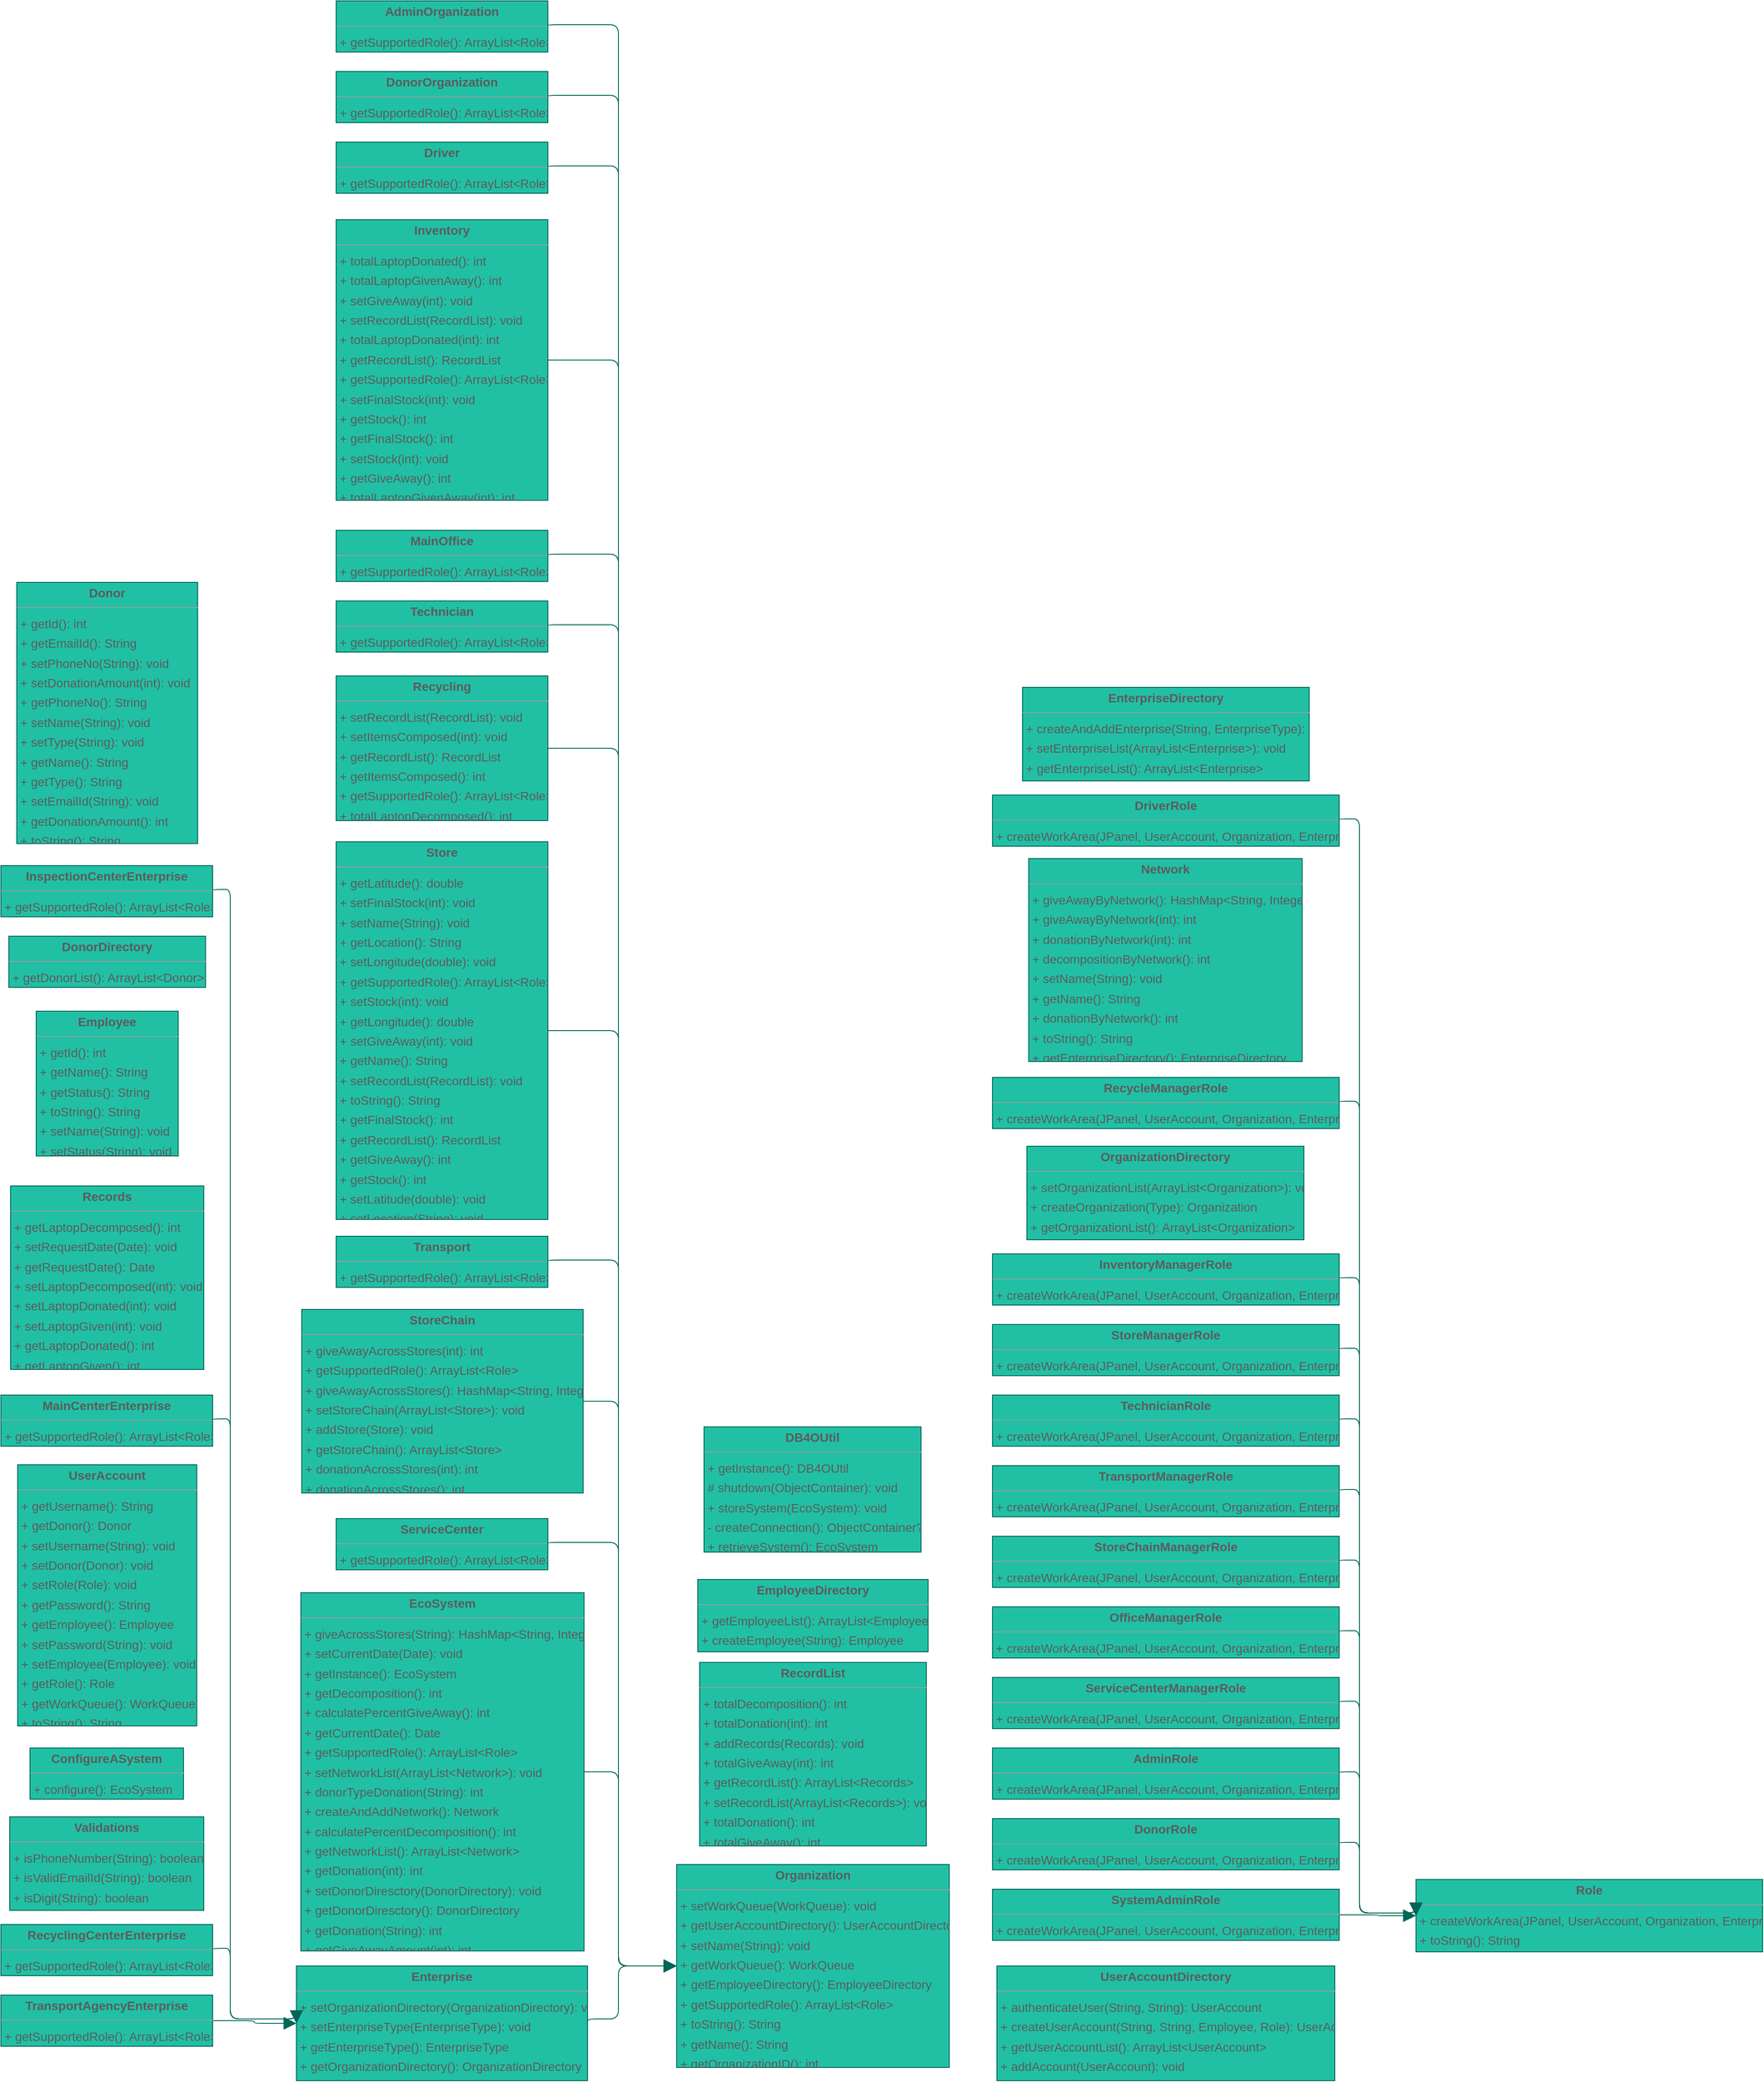 <mxfile version="20.6.2" type="device"><diagram id="smynOIGpvHu-w-CdllI0" name="Page-1"><mxGraphModel dx="2880" dy="1754" grid="1" gridSize="10" guides="1" tooltips="1" connect="1" arrows="1" fold="1" page="0" pageScale="1" pageWidth="850" pageHeight="1100" math="0" shadow="0"><root><mxCell id="0"/><mxCell id="1" parent="0"/><mxCell id="node12" value="&lt;p style=&quot;margin:0px;margin-top:4px;text-align:center;&quot;&gt;&lt;b&gt;AdminOrganization&lt;/b&gt;&lt;/p&gt;&lt;hr size=&quot;1&quot;/&gt;&lt;p style=&quot;margin:0 0 0 4px;line-height:1.6;&quot;&gt;+ getSupportedRole(): ArrayList&amp;lt;Role&amp;gt;&lt;/p&gt;" style="verticalAlign=top;align=left;overflow=fill;fontSize=14;fontFamily=Helvetica;html=1;rounded=0;shadow=0;comic=0;labelBackgroundColor=none;strokeWidth=1;strokeColor=#006658;fillColor=#21C0A5;fontColor=#5C5C5C;" parent="1" vertex="1"><mxGeometry x="265" y="-15" width="240" height="58" as="geometry"/></mxCell><mxCell id="node38" value="&lt;p style=&quot;margin:0px;margin-top:4px;text-align:center;&quot;&gt;&lt;b&gt;AdminRole&lt;/b&gt;&lt;/p&gt;&lt;hr size=&quot;1&quot;/&gt;&lt;p style=&quot;margin:0 0 0 4px;line-height:1.6;&quot;&gt;+ createWorkArea(JPanel, UserAccount, Organization, Enterprise, EcoSystem, Network): JPanel&lt;/p&gt;" style="verticalAlign=top;align=left;overflow=fill;fontSize=14;fontFamily=Helvetica;html=1;rounded=0;shadow=0;comic=0;labelBackgroundColor=none;strokeWidth=1;strokeColor=#006658;fillColor=#21C0A5;fontColor=#5C5C5C;" parent="1" vertex="1"><mxGeometry x="1009" y="1965" width="393" height="58" as="geometry"/></mxCell><mxCell id="node43" value="&lt;p style=&quot;margin:0px;margin-top:4px;text-align:center;&quot;&gt;&lt;b&gt;ConfigureASystem&lt;/b&gt;&lt;/p&gt;&lt;hr size=&quot;1&quot;/&gt;&lt;p style=&quot;margin:0 0 0 4px;line-height:1.6;&quot;&gt;+ configure(): EcoSystem&lt;/p&gt;" style="verticalAlign=top;align=left;overflow=fill;fontSize=14;fontFamily=Helvetica;html=1;rounded=0;shadow=0;comic=0;labelBackgroundColor=none;strokeWidth=1;strokeColor=#006658;fillColor=#21C0A5;fontColor=#5C5C5C;" parent="1" vertex="1"><mxGeometry x="-82" y="1965" width="174" height="58" as="geometry"/></mxCell><mxCell id="node0" value="&lt;p style=&quot;margin:0px;margin-top:4px;text-align:center;&quot;&gt;&lt;b&gt;DB4OUtil&lt;/b&gt;&lt;/p&gt;&lt;hr size=&quot;1&quot;/&gt;&lt;p style=&quot;margin:0 0 0 4px;line-height:1.6;&quot;&gt;+ getInstance(): DB4OUtil&lt;br/&gt;# shutdown(ObjectContainer): void&lt;br/&gt;+ storeSystem(EcoSystem): void&lt;br/&gt;- createConnection(): ObjectContainer?&lt;br/&gt;+ retrieveSystem(): EcoSystem&lt;/p&gt;" style="verticalAlign=top;align=left;overflow=fill;fontSize=14;fontFamily=Helvetica;html=1;rounded=0;shadow=0;comic=0;labelBackgroundColor=none;strokeWidth=1;strokeColor=#006658;fillColor=#21C0A5;fontColor=#5C5C5C;" parent="1" vertex="1"><mxGeometry x="682" y="1601" width="246" height="142" as="geometry"/></mxCell><mxCell id="node1" value="&lt;p style=&quot;margin:0px;margin-top:4px;text-align:center;&quot;&gt;&lt;b&gt;Donor&lt;/b&gt;&lt;/p&gt;&lt;hr size=&quot;1&quot;/&gt;&lt;p style=&quot;margin:0 0 0 4px;line-height:1.6;&quot;&gt;+ getId(): int&lt;br/&gt;+ getEmailId(): String&lt;br/&gt;+ setPhoneNo(String): void&lt;br/&gt;+ setDonationAmount(int): void&lt;br/&gt;+ getPhoneNo(): String&lt;br/&gt;+ setName(String): void&lt;br/&gt;+ setType(String): void&lt;br/&gt;+ getName(): String&lt;br/&gt;+ getType(): String&lt;br/&gt;+ setEmailId(String): void&lt;br/&gt;+ getDonationAmount(): int&lt;br/&gt;+ toString(): String&lt;/p&gt;" style="verticalAlign=top;align=left;overflow=fill;fontSize=14;fontFamily=Helvetica;html=1;rounded=0;shadow=0;comic=0;labelBackgroundColor=none;strokeWidth=1;strokeColor=#006658;fillColor=#21C0A5;fontColor=#5C5C5C;" parent="1" vertex="1"><mxGeometry x="-97" y="644" width="205" height="296" as="geometry"/></mxCell><mxCell id="node2" value="&lt;p style=&quot;margin:0px;margin-top:4px;text-align:center;&quot;&gt;&lt;b&gt;DonorDirectory&lt;/b&gt;&lt;/p&gt;&lt;hr size=&quot;1&quot;/&gt;&lt;p style=&quot;margin:0 0 0 4px;line-height:1.6;&quot;&gt;+ getDonorList(): ArrayList&amp;lt;Donor&amp;gt;&lt;/p&gt;" style="verticalAlign=top;align=left;overflow=fill;fontSize=14;fontFamily=Helvetica;html=1;rounded=0;shadow=0;comic=0;labelBackgroundColor=none;strokeWidth=1;strokeColor=#006658;fillColor=#21C0A5;fontColor=#5C5C5C;" parent="1" vertex="1"><mxGeometry x="-106" y="1045" width="223" height="58" as="geometry"/></mxCell><mxCell id="node13" value="&lt;p style=&quot;margin:0px;margin-top:4px;text-align:center;&quot;&gt;&lt;b&gt;DonorOrganization&lt;/b&gt;&lt;/p&gt;&lt;hr size=&quot;1&quot;/&gt;&lt;p style=&quot;margin:0 0 0 4px;line-height:1.6;&quot;&gt;+ getSupportedRole(): ArrayList&amp;lt;Role&amp;gt;&lt;/p&gt;" style="verticalAlign=top;align=left;overflow=fill;fontSize=14;fontFamily=Helvetica;html=1;rounded=0;shadow=0;comic=0;labelBackgroundColor=none;strokeWidth=1;strokeColor=#006658;fillColor=#21C0A5;fontColor=#5C5C5C;" parent="1" vertex="1"><mxGeometry x="265" y="65" width="240" height="58" as="geometry"/></mxCell><mxCell id="node39" value="&lt;p style=&quot;margin:0px;margin-top:4px;text-align:center;&quot;&gt;&lt;b&gt;DonorRole&lt;/b&gt;&lt;/p&gt;&lt;hr size=&quot;1&quot;/&gt;&lt;p style=&quot;margin:0 0 0 4px;line-height:1.6;&quot;&gt;+ createWorkArea(JPanel, UserAccount, Organization, Enterprise, EcoSystem, Network): JPanel&lt;/p&gt;" style="verticalAlign=top;align=left;overflow=fill;fontSize=14;fontFamily=Helvetica;html=1;rounded=0;shadow=0;comic=0;labelBackgroundColor=none;strokeWidth=1;strokeColor=#006658;fillColor=#21C0A5;fontColor=#5C5C5C;" parent="1" vertex="1"><mxGeometry x="1009" y="2045" width="393" height="58" as="geometry"/></mxCell><mxCell id="node14" value="&lt;p style=&quot;margin:0px;margin-top:4px;text-align:center;&quot;&gt;&lt;b&gt;Driver&lt;/b&gt;&lt;/p&gt;&lt;hr size=&quot;1&quot;/&gt;&lt;p style=&quot;margin:0 0 0 4px;line-height:1.6;&quot;&gt;+ getSupportedRole(): ArrayList&amp;lt;Role&amp;gt;&lt;/p&gt;" style="verticalAlign=top;align=left;overflow=fill;fontSize=14;fontFamily=Helvetica;html=1;rounded=0;shadow=0;comic=0;labelBackgroundColor=none;strokeWidth=1;strokeColor=#006658;fillColor=#21C0A5;fontColor=#5C5C5C;" parent="1" vertex="1"><mxGeometry x="265" y="145" width="240" height="58" as="geometry"/></mxCell><mxCell id="node28" value="&lt;p style=&quot;margin:0px;margin-top:4px;text-align:center;&quot;&gt;&lt;b&gt;DriverRole&lt;/b&gt;&lt;/p&gt;&lt;hr size=&quot;1&quot;/&gt;&lt;p style=&quot;margin:0 0 0 4px;line-height:1.6;&quot;&gt;+ createWorkArea(JPanel, UserAccount, Organization, Enterprise, EcoSystem, Network): JPanel&lt;/p&gt;" style="verticalAlign=top;align=left;overflow=fill;fontSize=14;fontFamily=Helvetica;html=1;rounded=0;shadow=0;comic=0;labelBackgroundColor=none;strokeWidth=1;strokeColor=#006658;fillColor=#21C0A5;fontColor=#5C5C5C;" parent="1" vertex="1"><mxGeometry x="1009" y="885" width="393" height="58" as="geometry"/></mxCell><mxCell id="node42" value="&lt;p style=&quot;margin:0px;margin-top:4px;text-align:center;&quot;&gt;&lt;b&gt;EcoSystem&lt;/b&gt;&lt;/p&gt;&lt;hr size=&quot;1&quot;/&gt;&lt;p style=&quot;margin:0 0 0 4px;line-height:1.6;&quot;&gt;+ giveAcrossStores(String): HashMap&amp;lt;String, Integer&amp;gt;&lt;br/&gt;+ setCurrentDate(Date): void&lt;br/&gt;+ getInstance(): EcoSystem&lt;br/&gt;+ getDecomposition(): int&lt;br/&gt;+ calculatePercentGiveAway(): int&lt;br/&gt;+ getCurrentDate(): Date&lt;br/&gt;+ getSupportedRole(): ArrayList&amp;lt;Role&amp;gt;&lt;br/&gt;+ setNetworkList(ArrayList&amp;lt;Network&amp;gt;): void&lt;br/&gt;+ donorTypeDonation(String): int&lt;br/&gt;+ createAndAddNetwork(): Network&lt;br/&gt;+ calculatePercentDecomposition(): int&lt;br/&gt;+ getNetworkList(): ArrayList&amp;lt;Network&amp;gt;&lt;br/&gt;+ getDonation(int): int&lt;br/&gt;+ setDonorDiresctory(DonorDirectory): void&lt;br/&gt;+ getDonorDiresctory(): DonorDirectory&lt;br/&gt;+ getDonation(String): int&lt;br/&gt;+ getGiveAwayAmount(int): int&lt;/p&gt;" style="verticalAlign=top;align=left;overflow=fill;fontSize=14;fontFamily=Helvetica;html=1;rounded=0;shadow=0;comic=0;labelBackgroundColor=none;strokeWidth=1;strokeColor=#006658;fillColor=#21C0A5;fontColor=#5C5C5C;" parent="1" vertex="1"><mxGeometry x="225" y="1789" width="321" height="406" as="geometry"/></mxCell><mxCell id="node3" value="&lt;p style=&quot;margin:0px;margin-top:4px;text-align:center;&quot;&gt;&lt;b&gt;Employee&lt;/b&gt;&lt;/p&gt;&lt;hr size=&quot;1&quot;/&gt;&lt;p style=&quot;margin:0 0 0 4px;line-height:1.6;&quot;&gt;+ getId(): int&lt;br/&gt;+ getName(): String&lt;br/&gt;+ getStatus(): String&lt;br/&gt;+ toString(): String&lt;br/&gt;+ setName(String): void&lt;br/&gt;+ setStatus(String): void&lt;/p&gt;" style="verticalAlign=top;align=left;overflow=fill;fontSize=14;fontFamily=Helvetica;html=1;rounded=0;shadow=0;comic=0;labelBackgroundColor=none;strokeWidth=1;strokeColor=#006658;fillColor=#21C0A5;fontColor=#5C5C5C;" parent="1" vertex="1"><mxGeometry x="-75" y="1130" width="161" height="164" as="geometry"/></mxCell><mxCell id="node4" value="&lt;p style=&quot;margin:0px;margin-top:4px;text-align:center;&quot;&gt;&lt;b&gt;EmployeeDirectory&lt;/b&gt;&lt;/p&gt;&lt;hr size=&quot;1&quot;/&gt;&lt;p style=&quot;margin:0 0 0 4px;line-height:1.6;&quot;&gt;+ getEmployeeList(): ArrayList&amp;lt;Employee&amp;gt;&lt;br/&gt;+ createEmployee(String): Employee&lt;/p&gt;" style="verticalAlign=top;align=left;overflow=fill;fontSize=14;fontFamily=Helvetica;html=1;rounded=0;shadow=0;comic=0;labelBackgroundColor=none;strokeWidth=1;strokeColor=#006658;fillColor=#21C0A5;fontColor=#5C5C5C;" parent="1" vertex="1"><mxGeometry x="675" y="1774" width="261" height="82" as="geometry"/></mxCell><mxCell id="node5" value="&lt;p style=&quot;margin:0px;margin-top:4px;text-align:center;&quot;&gt;&lt;b&gt;Enterprise&lt;/b&gt;&lt;/p&gt;&lt;hr size=&quot;1&quot;/&gt;&lt;p style=&quot;margin:0 0 0 4px;line-height:1.6;&quot;&gt;+ setOrganizationDirectory(OrganizationDirectory): void&lt;br/&gt;+ setEnterpriseType(EnterpriseType): void&lt;br/&gt;+ getEnterpriseType(): EnterpriseType&lt;br/&gt;+ getOrganizationDirectory(): OrganizationDirectory&lt;/p&gt;" style="verticalAlign=top;align=left;overflow=fill;fontSize=14;fontFamily=Helvetica;html=1;rounded=0;shadow=0;comic=0;labelBackgroundColor=none;strokeWidth=1;strokeColor=#006658;fillColor=#21C0A5;fontColor=#5C5C5C;" parent="1" vertex="1"><mxGeometry x="220" y="2212" width="330" height="130" as="geometry"/></mxCell><mxCell id="node6" value="&lt;p style=&quot;margin:0px;margin-top:4px;text-align:center;&quot;&gt;&lt;b&gt;EnterpriseDirectory&lt;/b&gt;&lt;/p&gt;&lt;hr size=&quot;1&quot;/&gt;&lt;p style=&quot;margin:0 0 0 4px;line-height:1.6;&quot;&gt;+ createAndAddEnterprise(String, EnterpriseType): void&lt;br/&gt;+ setEnterpriseList(ArrayList&amp;lt;Enterprise&amp;gt;): void&lt;br/&gt;+ getEnterpriseList(): ArrayList&amp;lt;Enterprise&amp;gt;&lt;/p&gt;" style="verticalAlign=top;align=left;overflow=fill;fontSize=14;fontFamily=Helvetica;html=1;rounded=0;shadow=0;comic=0;labelBackgroundColor=none;strokeWidth=1;strokeColor=#006658;fillColor=#21C0A5;fontColor=#5C5C5C;" parent="1" vertex="1"><mxGeometry x="1043" y="763" width="325" height="106" as="geometry"/></mxCell><mxCell id="node7" value="&lt;p style=&quot;margin:0px;margin-top:4px;text-align:center;&quot;&gt;&lt;b&gt;InspectionCenterEnterprise&lt;/b&gt;&lt;/p&gt;&lt;hr size=&quot;1&quot;/&gt;&lt;p style=&quot;margin:0 0 0 4px;line-height:1.6;&quot;&gt;+ getSupportedRole(): ArrayList&amp;lt;Role&amp;gt;&lt;/p&gt;" style="verticalAlign=top;align=left;overflow=fill;fontSize=14;fontFamily=Helvetica;html=1;rounded=0;shadow=0;comic=0;labelBackgroundColor=none;strokeWidth=1;strokeColor=#006658;fillColor=#21C0A5;fontColor=#5C5C5C;" parent="1" vertex="1"><mxGeometry x="-115" y="965" width="240" height="58" as="geometry"/></mxCell><mxCell id="node15" value="&lt;p style=&quot;margin:0px;margin-top:4px;text-align:center;&quot;&gt;&lt;b&gt;Inventory&lt;/b&gt;&lt;/p&gt;&lt;hr size=&quot;1&quot;/&gt;&lt;p style=&quot;margin:0 0 0 4px;line-height:1.6;&quot;&gt;+ totalLaptopDonated(): int&lt;br/&gt;+ totalLaptopGivenAway(): int&lt;br/&gt;+ setGiveAway(int): void&lt;br/&gt;+ setRecordList(RecordList): void&lt;br/&gt;+ totalLaptopDonated(int): int&lt;br/&gt;+ getRecordList(): RecordList&lt;br/&gt;+ getSupportedRole(): ArrayList&amp;lt;Role&amp;gt;&lt;br/&gt;+ setFinalStock(int): void&lt;br/&gt;+ getStock(): int&lt;br/&gt;+ getFinalStock(): int&lt;br/&gt;+ setStock(int): void&lt;br/&gt;+ getGiveAway(): int&lt;br/&gt;+ totalLaptopGivenAway(int): int&lt;/p&gt;" style="verticalAlign=top;align=left;overflow=fill;fontSize=14;fontFamily=Helvetica;html=1;rounded=0;shadow=0;comic=0;labelBackgroundColor=none;strokeWidth=1;strokeColor=#006658;fillColor=#21C0A5;fontColor=#5C5C5C;" parent="1" vertex="1"><mxGeometry x="265" y="233" width="240" height="318" as="geometry"/></mxCell><mxCell id="node30" value="&lt;p style=&quot;margin:0px;margin-top:4px;text-align:center;&quot;&gt;&lt;b&gt;InventoryManagerRole&lt;/b&gt;&lt;/p&gt;&lt;hr size=&quot;1&quot;/&gt;&lt;p style=&quot;margin:0 0 0 4px;line-height:1.6;&quot;&gt;+ createWorkArea(JPanel, UserAccount, Organization, Enterprise, EcoSystem, Network): JPanel&lt;/p&gt;" style="verticalAlign=top;align=left;overflow=fill;fontSize=14;fontFamily=Helvetica;html=1;rounded=0;shadow=0;comic=0;labelBackgroundColor=none;strokeWidth=1;strokeColor=#006658;fillColor=#21C0A5;fontColor=#5C5C5C;" parent="1" vertex="1"><mxGeometry x="1009" y="1405" width="393" height="58" as="geometry"/></mxCell><mxCell id="node8" value="&lt;p style=&quot;margin:0px;margin-top:4px;text-align:center;&quot;&gt;&lt;b&gt;MainCenterEnterprise&lt;/b&gt;&lt;/p&gt;&lt;hr size=&quot;1&quot;/&gt;&lt;p style=&quot;margin:0 0 0 4px;line-height:1.6;&quot;&gt;+ getSupportedRole(): ArrayList&amp;lt;Role&amp;gt;&lt;/p&gt;" style="verticalAlign=top;align=left;overflow=fill;fontSize=14;fontFamily=Helvetica;html=1;rounded=0;shadow=0;comic=0;labelBackgroundColor=none;strokeWidth=1;strokeColor=#006658;fillColor=#21C0A5;fontColor=#5C5C5C;" parent="1" vertex="1"><mxGeometry x="-115" y="1565" width="240" height="58" as="geometry"/></mxCell><mxCell id="node16" value="&lt;p style=&quot;margin:0px;margin-top:4px;text-align:center;&quot;&gt;&lt;b&gt;MainOffice&lt;/b&gt;&lt;/p&gt;&lt;hr size=&quot;1&quot;/&gt;&lt;p style=&quot;margin:0 0 0 4px;line-height:1.6;&quot;&gt;+ getSupportedRole(): ArrayList&amp;lt;Role&amp;gt;&lt;/p&gt;" style="verticalAlign=top;align=left;overflow=fill;fontSize=14;fontFamily=Helvetica;html=1;rounded=0;shadow=0;comic=0;labelBackgroundColor=none;strokeWidth=1;strokeColor=#006658;fillColor=#21C0A5;fontColor=#5C5C5C;" parent="1" vertex="1"><mxGeometry x="265" y="585" width="240" height="58" as="geometry"/></mxCell><mxCell id="node11" value="&lt;p style=&quot;margin:0px;margin-top:4px;text-align:center;&quot;&gt;&lt;b&gt;Network&lt;/b&gt;&lt;/p&gt;&lt;hr size=&quot;1&quot;/&gt;&lt;p style=&quot;margin:0 0 0 4px;line-height:1.6;&quot;&gt;+ giveAwayByNetwork(): HashMap&amp;lt;String, Integer&amp;gt;&lt;br/&gt;+ giveAwayByNetwork(int): int&lt;br/&gt;+ donationByNetwork(int): int&lt;br/&gt;+ decompositionByNetwork(): int&lt;br/&gt;+ setName(String): void&lt;br/&gt;+ getName(): String&lt;br/&gt;+ donationByNetwork(): int&lt;br/&gt;+ toString(): String&lt;br/&gt;+ getEnterpriseDirectory(): EnterpriseDirectory&lt;/p&gt;" style="verticalAlign=top;align=left;overflow=fill;fontSize=14;fontFamily=Helvetica;html=1;rounded=0;shadow=0;comic=0;labelBackgroundColor=none;strokeWidth=1;strokeColor=#006658;fillColor=#21C0A5;fontColor=#5C5C5C;" parent="1" vertex="1"><mxGeometry x="1050" y="957" width="310" height="230" as="geometry"/></mxCell><mxCell id="node35" value="&lt;p style=&quot;margin:0px;margin-top:4px;text-align:center;&quot;&gt;&lt;b&gt;OfficeManagerRole&lt;/b&gt;&lt;/p&gt;&lt;hr size=&quot;1&quot;/&gt;&lt;p style=&quot;margin:0 0 0 4px;line-height:1.6;&quot;&gt;+ createWorkArea(JPanel, UserAccount, Organization, Enterprise, EcoSystem, Network): JPanel&lt;/p&gt;" style="verticalAlign=top;align=left;overflow=fill;fontSize=14;fontFamily=Helvetica;html=1;rounded=0;shadow=0;comic=0;labelBackgroundColor=none;strokeWidth=1;strokeColor=#006658;fillColor=#21C0A5;fontColor=#5C5C5C;" parent="1" vertex="1"><mxGeometry x="1009" y="1805" width="393" height="58" as="geometry"/></mxCell><mxCell id="node17" value="&lt;p style=&quot;margin:0px;margin-top:4px;text-align:center;&quot;&gt;&lt;b&gt;Organization&lt;/b&gt;&lt;/p&gt;&lt;hr size=&quot;1&quot;/&gt;&lt;p style=&quot;margin:0 0 0 4px;line-height:1.6;&quot;&gt;+ setWorkQueue(WorkQueue): void&lt;br/&gt;+ getUserAccountDirectory(): UserAccountDirectory&lt;br/&gt;+ setName(String): void&lt;br/&gt;+ getWorkQueue(): WorkQueue&lt;br/&gt;+ getEmployeeDirectory(): EmployeeDirectory&lt;br/&gt;+ getSupportedRole(): ArrayList&amp;lt;Role&amp;gt;&lt;br/&gt;+ toString(): String&lt;br/&gt;+ getName(): String&lt;br/&gt;+ getOrganizationID(): int&lt;/p&gt;" style="verticalAlign=top;align=left;overflow=fill;fontSize=14;fontFamily=Helvetica;html=1;rounded=0;shadow=0;comic=0;labelBackgroundColor=none;strokeWidth=1;strokeColor=#006658;fillColor=#21C0A5;fontColor=#5C5C5C;" parent="1" vertex="1"><mxGeometry x="651" y="2097" width="309" height="230" as="geometry"/></mxCell><mxCell id="node26" value="&lt;p style=&quot;margin:0px;margin-top:4px;text-align:center;&quot;&gt;&lt;b&gt;OrganizationDirectory&lt;/b&gt;&lt;/p&gt;&lt;hr size=&quot;1&quot;/&gt;&lt;p style=&quot;margin:0 0 0 4px;line-height:1.6;&quot;&gt;+ setOrganizationList(ArrayList&amp;lt;Organization&amp;gt;): void&lt;br/&gt;+ createOrganization(Type): Organization&lt;br/&gt;+ getOrganizationList(): ArrayList&amp;lt;Organization&amp;gt;&lt;/p&gt;" style="verticalAlign=top;align=left;overflow=fill;fontSize=14;fontFamily=Helvetica;html=1;rounded=0;shadow=0;comic=0;labelBackgroundColor=none;strokeWidth=1;strokeColor=#006658;fillColor=#21C0A5;fontColor=#5C5C5C;" parent="1" vertex="1"><mxGeometry x="1048" y="1283" width="314" height="106" as="geometry"/></mxCell><mxCell id="node22" value="&lt;p style=&quot;margin:0px;margin-top:4px;text-align:center;&quot;&gt;&lt;b&gt;RecordList&lt;/b&gt;&lt;/p&gt;&lt;hr size=&quot;1&quot;/&gt;&lt;p style=&quot;margin:0 0 0 4px;line-height:1.6;&quot;&gt;+ totalDecomposition(): int&lt;br/&gt;+ totalDonation(int): int&lt;br/&gt;+ addRecords(Records): void&lt;br/&gt;+ totalGiveAway(int): int&lt;br/&gt;+ getRecordList(): ArrayList&amp;lt;Records&amp;gt;&lt;br/&gt;+ setRecordList(ArrayList&amp;lt;Records&amp;gt;): void&lt;br/&gt;+ totalDonation(): int&lt;br/&gt;+ totalGiveAway(): int&lt;/p&gt;" style="verticalAlign=top;align=left;overflow=fill;fontSize=14;fontFamily=Helvetica;html=1;rounded=0;shadow=0;comic=0;labelBackgroundColor=none;strokeWidth=1;strokeColor=#006658;fillColor=#21C0A5;fontColor=#5C5C5C;" parent="1" vertex="1"><mxGeometry x="677" y="1868" width="257" height="208" as="geometry"/></mxCell><mxCell id="node21" value="&lt;p style=&quot;margin:0px;margin-top:4px;text-align:center;&quot;&gt;&lt;b&gt;Records&lt;/b&gt;&lt;/p&gt;&lt;hr size=&quot;1&quot;/&gt;&lt;p style=&quot;margin:0 0 0 4px;line-height:1.6;&quot;&gt;+ getLaptopDecomposed(): int&lt;br/&gt;+ setRequestDate(Date): void&lt;br/&gt;+ getRequestDate(): Date&lt;br/&gt;+ setLaptopDecomposed(int): void&lt;br/&gt;+ setLaptopDonated(int): void&lt;br/&gt;+ setLaptopGiven(int): void&lt;br/&gt;+ getLaptopDonated(): int&lt;br/&gt;+ getLaptopGiven(): int&lt;/p&gt;" style="verticalAlign=top;align=left;overflow=fill;fontSize=14;fontFamily=Helvetica;html=1;rounded=0;shadow=0;comic=0;labelBackgroundColor=none;strokeWidth=1;strokeColor=#006658;fillColor=#21C0A5;fontColor=#5C5C5C;" parent="1" vertex="1"><mxGeometry x="-104" y="1328" width="219" height="208" as="geometry"/></mxCell><mxCell id="node29" value="&lt;p style=&quot;margin:0px;margin-top:4px;text-align:center;&quot;&gt;&lt;b&gt;RecycleManagerRole&lt;/b&gt;&lt;/p&gt;&lt;hr size=&quot;1&quot;/&gt;&lt;p style=&quot;margin:0 0 0 4px;line-height:1.6;&quot;&gt;+ createWorkArea(JPanel, UserAccount, Organization, Enterprise, EcoSystem, Network): JPanel&lt;/p&gt;" style="verticalAlign=top;align=left;overflow=fill;fontSize=14;fontFamily=Helvetica;html=1;rounded=0;shadow=0;comic=0;labelBackgroundColor=none;strokeWidth=1;strokeColor=#006658;fillColor=#21C0A5;fontColor=#5C5C5C;" parent="1" vertex="1"><mxGeometry x="1009" y="1205" width="393" height="58" as="geometry"/></mxCell><mxCell id="node19" value="&lt;p style=&quot;margin:0px;margin-top:4px;text-align:center;&quot;&gt;&lt;b&gt;Recycling&lt;/b&gt;&lt;/p&gt;&lt;hr size=&quot;1&quot;/&gt;&lt;p style=&quot;margin:0 0 0 4px;line-height:1.6;&quot;&gt;+ setRecordList(RecordList): void&lt;br/&gt;+ setItemsComposed(int): void&lt;br/&gt;+ getRecordList(): RecordList&lt;br/&gt;+ getItemsComposed(): int&lt;br/&gt;+ getSupportedRole(): ArrayList&amp;lt;Role&amp;gt;&lt;br/&gt;+ totalLaptopDecomposed(): int&lt;/p&gt;" style="verticalAlign=top;align=left;overflow=fill;fontSize=14;fontFamily=Helvetica;html=1;rounded=0;shadow=0;comic=0;labelBackgroundColor=none;strokeWidth=1;strokeColor=#006658;fillColor=#21C0A5;fontColor=#5C5C5C;" parent="1" vertex="1"><mxGeometry x="265" y="750" width="240" height="164" as="geometry"/></mxCell><mxCell id="node9" value="&lt;p style=&quot;margin:0px;margin-top:4px;text-align:center;&quot;&gt;&lt;b&gt;RecyclingCenterEnterprise&lt;/b&gt;&lt;/p&gt;&lt;hr size=&quot;1&quot;/&gt;&lt;p style=&quot;margin:0 0 0 4px;line-height:1.6;&quot;&gt;+ getSupportedRole(): ArrayList&amp;lt;Role&amp;gt;&lt;/p&gt;" style="verticalAlign=top;align=left;overflow=fill;fontSize=14;fontFamily=Helvetica;html=1;rounded=0;shadow=0;comic=0;labelBackgroundColor=none;strokeWidth=1;strokeColor=#006658;fillColor=#21C0A5;fontColor=#5C5C5C;" parent="1" vertex="1"><mxGeometry x="-115" y="2165" width="240" height="58" as="geometry"/></mxCell><mxCell id="node36" value="&lt;p style=&quot;margin:0px;margin-top:4px;text-align:center;&quot;&gt;&lt;b&gt;Role&lt;/b&gt;&lt;/p&gt;&lt;hr size=&quot;1&quot;/&gt;&lt;p style=&quot;margin:0 0 0 4px;line-height:1.6;&quot;&gt;+ createWorkArea(JPanel, UserAccount, Organization, Enterprise, EcoSystem, Network): JPanel&lt;br/&gt;+ toString(): String&lt;/p&gt;" style="verticalAlign=top;align=left;overflow=fill;fontSize=14;fontFamily=Helvetica;html=1;rounded=0;shadow=0;comic=0;labelBackgroundColor=none;strokeWidth=1;strokeColor=#006658;fillColor=#21C0A5;fontColor=#5C5C5C;" parent="1" vertex="1"><mxGeometry x="1489" y="2114" width="393" height="82" as="geometry"/></mxCell><mxCell id="node25" value="&lt;p style=&quot;margin:0px;margin-top:4px;text-align:center;&quot;&gt;&lt;b&gt;ServiceCenter&lt;/b&gt;&lt;/p&gt;&lt;hr size=&quot;1&quot;/&gt;&lt;p style=&quot;margin:0 0 0 4px;line-height:1.6;&quot;&gt;+ getSupportedRole(): ArrayList&amp;lt;Role&amp;gt;&lt;/p&gt;" style="verticalAlign=top;align=left;overflow=fill;fontSize=14;fontFamily=Helvetica;html=1;rounded=0;shadow=0;comic=0;labelBackgroundColor=none;strokeWidth=1;strokeColor=#006658;fillColor=#21C0A5;fontColor=#5C5C5C;" parent="1" vertex="1"><mxGeometry x="265" y="1705" width="240" height="58" as="geometry"/></mxCell><mxCell id="node37" value="&lt;p style=&quot;margin:0px;margin-top:4px;text-align:center;&quot;&gt;&lt;b&gt;ServiceCenterManagerRole&lt;/b&gt;&lt;/p&gt;&lt;hr size=&quot;1&quot;/&gt;&lt;p style=&quot;margin:0 0 0 4px;line-height:1.6;&quot;&gt;+ createWorkArea(JPanel, UserAccount, Organization, Enterprise, EcoSystem, Network): JPanel&lt;/p&gt;" style="verticalAlign=top;align=left;overflow=fill;fontSize=14;fontFamily=Helvetica;html=1;rounded=0;shadow=0;comic=0;labelBackgroundColor=none;strokeWidth=1;strokeColor=#006658;fillColor=#21C0A5;fontColor=#5C5C5C;" parent="1" vertex="1"><mxGeometry x="1009" y="1885" width="393" height="58" as="geometry"/></mxCell><mxCell id="node20" value="&lt;p style=&quot;margin:0px;margin-top:4px;text-align:center;&quot;&gt;&lt;b&gt;Store&lt;/b&gt;&lt;/p&gt;&lt;hr size=&quot;1&quot;/&gt;&lt;p style=&quot;margin:0 0 0 4px;line-height:1.6;&quot;&gt;+ getLatitude(): double&lt;br/&gt;+ setFinalStock(int): void&lt;br/&gt;+ setName(String): void&lt;br/&gt;+ getLocation(): String&lt;br/&gt;+ setLongitude(double): void&lt;br/&gt;+ getSupportedRole(): ArrayList&amp;lt;Role&amp;gt;&lt;br/&gt;+ setStock(int): void&lt;br/&gt;+ getLongitude(): double&lt;br/&gt;+ setGiveAway(int): void&lt;br/&gt;+ getName(): String&lt;br/&gt;+ setRecordList(RecordList): void&lt;br/&gt;+ toString(): String&lt;br/&gt;+ getFinalStock(): int&lt;br/&gt;+ getRecordList(): RecordList&lt;br/&gt;+ getGiveAway(): int&lt;br/&gt;+ getStock(): int&lt;br/&gt;+ setLatitude(double): void&lt;br/&gt;+ setLocation(String): void&lt;/p&gt;" style="verticalAlign=top;align=left;overflow=fill;fontSize=14;fontFamily=Helvetica;html=1;rounded=0;shadow=0;comic=0;labelBackgroundColor=none;strokeWidth=1;strokeColor=#006658;fillColor=#21C0A5;fontColor=#5C5C5C;" parent="1" vertex="1"><mxGeometry x="265" y="938" width="240" height="428" as="geometry"/></mxCell><mxCell id="node24" value="&lt;p style=&quot;margin:0px;margin-top:4px;text-align:center;&quot;&gt;&lt;b&gt;StoreChain&lt;/b&gt;&lt;/p&gt;&lt;hr size=&quot;1&quot;/&gt;&lt;p style=&quot;margin:0 0 0 4px;line-height:1.6;&quot;&gt;+ giveAwayAcrossStores(int): int&lt;br/&gt;+ getSupportedRole(): ArrayList&amp;lt;Role&amp;gt;&lt;br/&gt;+ giveAwayAcrossStores(): HashMap&amp;lt;String, Integer&amp;gt;&lt;br/&gt;+ setStoreChain(ArrayList&amp;lt;Store&amp;gt;): void&lt;br/&gt;+ addStore(Store): void&lt;br/&gt;+ getStoreChain(): ArrayList&amp;lt;Store&amp;gt;&lt;br/&gt;+ donationAcrossStores(int): int&lt;br/&gt;+ donationAcrossStores(): int&lt;/p&gt;" style="verticalAlign=top;align=left;overflow=fill;fontSize=14;fontFamily=Helvetica;html=1;rounded=0;shadow=0;comic=0;labelBackgroundColor=none;strokeWidth=1;strokeColor=#006658;fillColor=#21C0A5;fontColor=#5C5C5C;" parent="1" vertex="1"><mxGeometry x="226" y="1468" width="319" height="208" as="geometry"/></mxCell><mxCell id="node34" value="&lt;p style=&quot;margin:0px;margin-top:4px;text-align:center;&quot;&gt;&lt;b&gt;StoreChainManagerRole&lt;/b&gt;&lt;/p&gt;&lt;hr size=&quot;1&quot;/&gt;&lt;p style=&quot;margin:0 0 0 4px;line-height:1.6;&quot;&gt;+ createWorkArea(JPanel, UserAccount, Organization, Enterprise, EcoSystem, Network): JPanel&lt;/p&gt;" style="verticalAlign=top;align=left;overflow=fill;fontSize=14;fontFamily=Helvetica;html=1;rounded=0;shadow=0;comic=0;labelBackgroundColor=none;strokeWidth=1;strokeColor=#006658;fillColor=#21C0A5;fontColor=#5C5C5C;" parent="1" vertex="1"><mxGeometry x="1009" y="1725" width="393" height="58" as="geometry"/></mxCell><mxCell id="node31" value="&lt;p style=&quot;margin:0px;margin-top:4px;text-align:center;&quot;&gt;&lt;b&gt;StoreManagerRole&lt;/b&gt;&lt;/p&gt;&lt;hr size=&quot;1&quot;/&gt;&lt;p style=&quot;margin:0 0 0 4px;line-height:1.6;&quot;&gt;+ createWorkArea(JPanel, UserAccount, Organization, Enterprise, EcoSystem, Network): JPanel&lt;/p&gt;" style="verticalAlign=top;align=left;overflow=fill;fontSize=14;fontFamily=Helvetica;html=1;rounded=0;shadow=0;comic=0;labelBackgroundColor=none;strokeWidth=1;strokeColor=#006658;fillColor=#21C0A5;fontColor=#5C5C5C;" parent="1" vertex="1"><mxGeometry x="1009" y="1485" width="393" height="58" as="geometry"/></mxCell><mxCell id="node27" value="&lt;p style=&quot;margin:0px;margin-top:4px;text-align:center;&quot;&gt;&lt;b&gt;SystemAdminRole&lt;/b&gt;&lt;/p&gt;&lt;hr size=&quot;1&quot;/&gt;&lt;p style=&quot;margin:0 0 0 4px;line-height:1.6;&quot;&gt;+ createWorkArea(JPanel, UserAccount, Organization, Enterprise, EcoSystem, Network): JPanel&lt;/p&gt;" style="verticalAlign=top;align=left;overflow=fill;fontSize=14;fontFamily=Helvetica;html=1;rounded=0;shadow=0;comic=0;labelBackgroundColor=none;strokeWidth=1;strokeColor=#006658;fillColor=#21C0A5;fontColor=#5C5C5C;" parent="1" vertex="1"><mxGeometry x="1009" y="2125" width="393" height="58" as="geometry"/></mxCell><mxCell id="node18" value="&lt;p style=&quot;margin:0px;margin-top:4px;text-align:center;&quot;&gt;&lt;b&gt;Technician&lt;/b&gt;&lt;/p&gt;&lt;hr size=&quot;1&quot;/&gt;&lt;p style=&quot;margin:0 0 0 4px;line-height:1.6;&quot;&gt;+ getSupportedRole(): ArrayList&amp;lt;Role&amp;gt;&lt;/p&gt;" style="verticalAlign=top;align=left;overflow=fill;fontSize=14;fontFamily=Helvetica;html=1;rounded=0;shadow=0;comic=0;labelBackgroundColor=none;strokeWidth=1;strokeColor=#006658;fillColor=#21C0A5;fontColor=#5C5C5C;" parent="1" vertex="1"><mxGeometry x="265" y="665" width="240" height="58" as="geometry"/></mxCell><mxCell id="node32" value="&lt;p style=&quot;margin:0px;margin-top:4px;text-align:center;&quot;&gt;&lt;b&gt;TechnicianRole&lt;/b&gt;&lt;/p&gt;&lt;hr size=&quot;1&quot;/&gt;&lt;p style=&quot;margin:0 0 0 4px;line-height:1.6;&quot;&gt;+ createWorkArea(JPanel, UserAccount, Organization, Enterprise, EcoSystem, Network): JPanel&lt;/p&gt;" style="verticalAlign=top;align=left;overflow=fill;fontSize=14;fontFamily=Helvetica;html=1;rounded=0;shadow=0;comic=0;labelBackgroundColor=none;strokeWidth=1;strokeColor=#006658;fillColor=#21C0A5;fontColor=#5C5C5C;" parent="1" vertex="1"><mxGeometry x="1009" y="1565" width="393" height="58" as="geometry"/></mxCell><mxCell id="node23" value="&lt;p style=&quot;margin:0px;margin-top:4px;text-align:center;&quot;&gt;&lt;b&gt;Transport&lt;/b&gt;&lt;/p&gt;&lt;hr size=&quot;1&quot;/&gt;&lt;p style=&quot;margin:0 0 0 4px;line-height:1.6;&quot;&gt;+ getSupportedRole(): ArrayList&amp;lt;Role&amp;gt;&lt;/p&gt;" style="verticalAlign=top;align=left;overflow=fill;fontSize=14;fontFamily=Helvetica;html=1;rounded=0;shadow=0;comic=0;labelBackgroundColor=none;strokeWidth=1;strokeColor=#006658;fillColor=#21C0A5;fontColor=#5C5C5C;" parent="1" vertex="1"><mxGeometry x="265" y="1385" width="240" height="58" as="geometry"/></mxCell><mxCell id="node10" value="&lt;p style=&quot;margin:0px;margin-top:4px;text-align:center;&quot;&gt;&lt;b&gt;TransportAgencyEnterprise&lt;/b&gt;&lt;/p&gt;&lt;hr size=&quot;1&quot;/&gt;&lt;p style=&quot;margin:0 0 0 4px;line-height:1.6;&quot;&gt;+ getSupportedRole(): ArrayList&amp;lt;Role&amp;gt;&lt;/p&gt;" style="verticalAlign=top;align=left;overflow=fill;fontSize=14;fontFamily=Helvetica;html=1;rounded=0;shadow=0;comic=0;labelBackgroundColor=none;strokeWidth=1;strokeColor=#006658;fillColor=#21C0A5;fontColor=#5C5C5C;" parent="1" vertex="1"><mxGeometry x="-115" y="2245" width="240" height="58" as="geometry"/></mxCell><mxCell id="node33" value="&lt;p style=&quot;margin:0px;margin-top:4px;text-align:center;&quot;&gt;&lt;b&gt;TransportManagerRole&lt;/b&gt;&lt;/p&gt;&lt;hr size=&quot;1&quot;/&gt;&lt;p style=&quot;margin:0 0 0 4px;line-height:1.6;&quot;&gt;+ createWorkArea(JPanel, UserAccount, Organization, Enterprise, EcoSystem, Network): JPanel&lt;/p&gt;" style="verticalAlign=top;align=left;overflow=fill;fontSize=14;fontFamily=Helvetica;html=1;rounded=0;shadow=0;comic=0;labelBackgroundColor=none;strokeWidth=1;strokeColor=#006658;fillColor=#21C0A5;fontColor=#5C5C5C;" parent="1" vertex="1"><mxGeometry x="1009" y="1645" width="393" height="58" as="geometry"/></mxCell><mxCell id="node40" value="&lt;p style=&quot;margin:0px;margin-top:4px;text-align:center;&quot;&gt;&lt;b&gt;UserAccount&lt;/b&gt;&lt;/p&gt;&lt;hr size=&quot;1&quot;/&gt;&lt;p style=&quot;margin:0 0 0 4px;line-height:1.6;&quot;&gt;+ getUsername(): String&lt;br/&gt;+ getDonor(): Donor&lt;br/&gt;+ setUsername(String): void&lt;br/&gt;+ setDonor(Donor): void&lt;br/&gt;+ setRole(Role): void&lt;br/&gt;+ getPassword(): String&lt;br/&gt;+ getEmployee(): Employee&lt;br/&gt;+ setPassword(String): void&lt;br/&gt;+ setEmployee(Employee): void&lt;br/&gt;+ getRole(): Role&lt;br/&gt;+ getWorkQueue(): WorkQueue&lt;br/&gt;+ toString(): String&lt;/p&gt;" style="verticalAlign=top;align=left;overflow=fill;fontSize=14;fontFamily=Helvetica;html=1;rounded=0;shadow=0;comic=0;labelBackgroundColor=none;strokeWidth=1;strokeColor=#006658;fillColor=#21C0A5;fontColor=#5C5C5C;" parent="1" vertex="1"><mxGeometry x="-96" y="1644" width="203" height="296" as="geometry"/></mxCell><mxCell id="node41" value="&lt;p style=&quot;margin:0px;margin-top:4px;text-align:center;&quot;&gt;&lt;b&gt;UserAccountDirectory&lt;/b&gt;&lt;/p&gt;&lt;hr size=&quot;1&quot;/&gt;&lt;p style=&quot;margin:0 0 0 4px;line-height:1.6;&quot;&gt;+ authenticateUser(String, String): UserAccount&lt;br/&gt;+ createUserAccount(String, String, Employee, Role): UserAccount&lt;br/&gt;+ getUserAccountList(): ArrayList&amp;lt;UserAccount&amp;gt;&lt;br/&gt;+ addAccount(UserAccount): void&lt;/p&gt;" style="verticalAlign=top;align=left;overflow=fill;fontSize=14;fontFamily=Helvetica;html=1;rounded=0;shadow=0;comic=0;labelBackgroundColor=none;strokeWidth=1;strokeColor=#006658;fillColor=#21C0A5;fontColor=#5C5C5C;" parent="1" vertex="1"><mxGeometry x="1014" y="2212" width="383" height="130" as="geometry"/></mxCell><mxCell id="node44" value="&lt;p style=&quot;margin:0px;margin-top:4px;text-align:center;&quot;&gt;&lt;b&gt;Validations&lt;/b&gt;&lt;/p&gt;&lt;hr size=&quot;1&quot;/&gt;&lt;p style=&quot;margin:0 0 0 4px;line-height:1.6;&quot;&gt;+ isPhoneNumber(String): boolean&lt;br/&gt;+ isValidEmailId(String): boolean&lt;br/&gt;+ isDigit(String): boolean&lt;/p&gt;" style="verticalAlign=top;align=left;overflow=fill;fontSize=14;fontFamily=Helvetica;html=1;rounded=0;shadow=0;comic=0;labelBackgroundColor=none;strokeWidth=1;strokeColor=#006658;fillColor=#21C0A5;fontColor=#5C5C5C;" parent="1" vertex="1"><mxGeometry x="-105" y="2043" width="220" height="106" as="geometry"/></mxCell><mxCell id="edge13" value="" style="html=1;rounded=1;edgeStyle=orthogonalEdgeStyle;dashed=0;startArrow=none;endArrow=block;endSize=12;strokeColor=#006658;exitX=1.000;exitY=0.500;exitDx=0;exitDy=0;entryX=0.000;entryY=0.500;entryDx=0;entryDy=0;fontColor=#5C5C5C;" parent="1" source="node12" target="node17" edge="1"><mxGeometry width="50" height="50" relative="1" as="geometry"><Array as="points"><mxPoint x="585" y="12"/><mxPoint x="585" y="2212"/></Array></mxGeometry></mxCell><mxCell id="edge23" value="" style="html=1;rounded=1;edgeStyle=orthogonalEdgeStyle;dashed=0;startArrow=none;endArrow=block;endSize=12;strokeColor=#006658;exitX=1.000;exitY=0.500;exitDx=0;exitDy=0;entryX=0.000;entryY=0.500;entryDx=0;entryDy=0;fontColor=#5C5C5C;" parent="1" source="node38" target="node36" edge="1"><mxGeometry width="50" height="50" relative="1" as="geometry"><Array as="points"><mxPoint x="1425" y="1992"/><mxPoint x="1425" y="2152"/></Array></mxGeometry></mxCell><mxCell id="edge7" value="" style="html=1;rounded=1;edgeStyle=orthogonalEdgeStyle;dashed=0;startArrow=none;endArrow=block;endSize=12;strokeColor=#006658;exitX=1.000;exitY=0.500;exitDx=0;exitDy=0;entryX=0.000;entryY=0.500;entryDx=0;entryDy=0;fontColor=#5C5C5C;" parent="1" source="node13" target="node17" edge="1"><mxGeometry width="50" height="50" relative="1" as="geometry"><Array as="points"><mxPoint x="585" y="92"/><mxPoint x="585" y="2212"/></Array></mxGeometry></mxCell><mxCell id="edge26" value="" style="html=1;rounded=1;edgeStyle=orthogonalEdgeStyle;dashed=0;startArrow=none;endArrow=block;endSize=12;strokeColor=#006658;exitX=1.000;exitY=0.500;exitDx=0;exitDy=0;entryX=0.000;entryY=0.500;entryDx=0;entryDy=0;fontColor=#5C5C5C;" parent="1" source="node39" target="node36" edge="1"><mxGeometry width="50" height="50" relative="1" as="geometry"><Array as="points"><mxPoint x="1425" y="2072"/><mxPoint x="1425" y="2152"/></Array></mxGeometry></mxCell><mxCell id="edge10" value="" style="html=1;rounded=1;edgeStyle=orthogonalEdgeStyle;dashed=0;startArrow=none;endArrow=block;endSize=12;strokeColor=#006658;exitX=1.000;exitY=0.500;exitDx=0;exitDy=0;entryX=0.000;entryY=0.500;entryDx=0;entryDy=0;fontColor=#5C5C5C;" parent="1" source="node14" target="node17" edge="1"><mxGeometry width="50" height="50" relative="1" as="geometry"><Array as="points"><mxPoint x="585" y="172"/><mxPoint x="585" y="2212"/></Array></mxGeometry></mxCell><mxCell id="edge16" value="" style="html=1;rounded=1;edgeStyle=orthogonalEdgeStyle;dashed=0;startArrow=none;endArrow=block;endSize=12;strokeColor=#006658;exitX=1.000;exitY=0.500;exitDx=0;exitDy=0;entryX=0.000;entryY=0.500;entryDx=0;entryDy=0;fontColor=#5C5C5C;" parent="1" source="node28" target="node36" edge="1"><mxGeometry width="50" height="50" relative="1" as="geometry"><Array as="points"><mxPoint x="1425" y="912"/><mxPoint x="1425" y="2152"/></Array></mxGeometry></mxCell><mxCell id="edge28" value="" style="html=1;rounded=1;edgeStyle=orthogonalEdgeStyle;dashed=0;startArrow=none;endArrow=block;endSize=12;strokeColor=#006658;exitX=1.000;exitY=0.500;exitDx=0;exitDy=0;entryX=0.000;entryY=0.500;entryDx=0;entryDy=0;fontColor=#5C5C5C;" parent="1" source="node42" target="node17" edge="1"><mxGeometry width="50" height="50" relative="1" as="geometry"><Array as="points"><mxPoint x="585" y="1992"/><mxPoint x="585" y="2212"/></Array></mxGeometry></mxCell><mxCell id="edge5" value="" style="html=1;rounded=1;edgeStyle=orthogonalEdgeStyle;dashed=0;startArrow=none;endArrow=block;endSize=12;strokeColor=#006658;exitX=1.000;exitY=0.500;exitDx=0;exitDy=0;entryX=0.000;entryY=0.500;entryDx=0;entryDy=0;fontColor=#5C5C5C;" parent="1" source="node5" target="node17" edge="1"><mxGeometry width="50" height="50" relative="1" as="geometry"><Array as="points"><mxPoint x="585" y="2272"/><mxPoint x="585" y="2212"/></Array></mxGeometry></mxCell><mxCell id="edge0" value="" style="html=1;rounded=1;edgeStyle=orthogonalEdgeStyle;dashed=0;startArrow=none;endArrow=block;endSize=12;strokeColor=#006658;exitX=1.000;exitY=0.500;exitDx=0;exitDy=0;entryX=0.000;entryY=0.500;entryDx=0;entryDy=0;fontColor=#5C5C5C;" parent="1" source="node7" target="node5" edge="1"><mxGeometry width="50" height="50" relative="1" as="geometry"><Array as="points"><mxPoint x="145" y="992"/><mxPoint x="145" y="2272"/></Array></mxGeometry></mxCell><mxCell id="edge15" value="" style="html=1;rounded=1;edgeStyle=orthogonalEdgeStyle;dashed=0;startArrow=none;endArrow=block;endSize=12;strokeColor=#006658;exitX=1.000;exitY=0.500;exitDx=0;exitDy=0;entryX=0.000;entryY=0.500;entryDx=0;entryDy=0;fontColor=#5C5C5C;" parent="1" source="node15" target="node17" edge="1"><mxGeometry width="50" height="50" relative="1" as="geometry"><Array as="points"><mxPoint x="585" y="392"/><mxPoint x="585" y="2212"/></Array></mxGeometry></mxCell><mxCell id="edge17" value="" style="html=1;rounded=1;edgeStyle=orthogonalEdgeStyle;dashed=0;startArrow=none;endArrow=block;endSize=12;strokeColor=#006658;exitX=1.000;exitY=0.500;exitDx=0;exitDy=0;entryX=0.000;entryY=0.500;entryDx=0;entryDy=0;fontColor=#5C5C5C;" parent="1" source="node30" target="node36" edge="1"><mxGeometry width="50" height="50" relative="1" as="geometry"><Array as="points"><mxPoint x="1425" y="1432"/><mxPoint x="1425" y="2152"/></Array></mxGeometry></mxCell><mxCell id="edge1" value="" style="html=1;rounded=1;edgeStyle=orthogonalEdgeStyle;dashed=0;startArrow=none;endArrow=block;endSize=12;strokeColor=#006658;exitX=1.000;exitY=0.500;exitDx=0;exitDy=0;entryX=0.000;entryY=0.500;entryDx=0;entryDy=0;fontColor=#5C5C5C;" parent="1" source="node8" target="node5" edge="1"><mxGeometry width="50" height="50" relative="1" as="geometry"><Array as="points"><mxPoint x="145" y="1592"/><mxPoint x="145" y="2272"/></Array></mxGeometry></mxCell><mxCell id="edge4" value="" style="html=1;rounded=1;edgeStyle=orthogonalEdgeStyle;dashed=0;startArrow=none;endArrow=block;endSize=12;strokeColor=#006658;exitX=1.000;exitY=0.500;exitDx=0;exitDy=0;entryX=0.000;entryY=0.500;entryDx=0;entryDy=0;fontColor=#5C5C5C;" parent="1" source="node16" target="node17" edge="1"><mxGeometry width="50" height="50" relative="1" as="geometry"><Array as="points"><mxPoint x="585" y="612"/><mxPoint x="585" y="2212"/></Array></mxGeometry></mxCell><mxCell id="edge25" value="" style="html=1;rounded=1;edgeStyle=orthogonalEdgeStyle;dashed=0;startArrow=none;endArrow=block;endSize=12;strokeColor=#006658;exitX=1.000;exitY=0.500;exitDx=0;exitDy=0;entryX=0.000;entryY=0.500;entryDx=0;entryDy=0;fontColor=#5C5C5C;" parent="1" source="node35" target="node36" edge="1"><mxGeometry width="50" height="50" relative="1" as="geometry"><Array as="points"><mxPoint x="1425" y="1832"/><mxPoint x="1425" y="2152"/></Array></mxGeometry></mxCell><mxCell id="edge27" value="" style="html=1;rounded=1;edgeStyle=orthogonalEdgeStyle;dashed=0;startArrow=none;endArrow=block;endSize=12;strokeColor=#006658;exitX=1.000;exitY=0.500;exitDx=0;exitDy=0;entryX=0.000;entryY=0.500;entryDx=0;entryDy=0;fontColor=#5C5C5C;" parent="1" source="node29" target="node36" edge="1"><mxGeometry width="50" height="50" relative="1" as="geometry"><Array as="points"><mxPoint x="1425" y="1232"/><mxPoint x="1425" y="2152"/></Array></mxGeometry></mxCell><mxCell id="edge11" value="" style="html=1;rounded=1;edgeStyle=orthogonalEdgeStyle;dashed=0;startArrow=none;endArrow=block;endSize=12;strokeColor=#006658;exitX=1.000;exitY=0.500;exitDx=0;exitDy=0;entryX=0.000;entryY=0.500;entryDx=0;entryDy=0;fontColor=#5C5C5C;" parent="1" source="node19" target="node17" edge="1"><mxGeometry width="50" height="50" relative="1" as="geometry"><Array as="points"><mxPoint x="585" y="832"/><mxPoint x="585" y="2212"/></Array></mxGeometry></mxCell><mxCell id="edge2" value="" style="html=1;rounded=1;edgeStyle=orthogonalEdgeStyle;dashed=0;startArrow=none;endArrow=block;endSize=12;strokeColor=#006658;exitX=1.000;exitY=0.500;exitDx=0;exitDy=0;entryX=0.000;entryY=0.500;entryDx=0;entryDy=0;fontColor=#5C5C5C;" parent="1" source="node9" target="node5" edge="1"><mxGeometry width="50" height="50" relative="1" as="geometry"><Array as="points"><mxPoint x="145" y="2192"/><mxPoint x="145" y="2272"/></Array></mxGeometry></mxCell><mxCell id="edge6" value="" style="html=1;rounded=1;edgeStyle=orthogonalEdgeStyle;dashed=0;startArrow=none;endArrow=block;endSize=12;strokeColor=#006658;exitX=1.000;exitY=0.500;exitDx=0;exitDy=0;entryX=0.000;entryY=0.500;entryDx=0;entryDy=0;fontColor=#5C5C5C;" parent="1" source="node25" target="node17" edge="1"><mxGeometry width="50" height="50" relative="1" as="geometry"><Array as="points"><mxPoint x="585" y="1732"/><mxPoint x="585" y="2212"/></Array></mxGeometry></mxCell><mxCell id="edge22" value="" style="html=1;rounded=1;edgeStyle=orthogonalEdgeStyle;dashed=0;startArrow=none;endArrow=block;endSize=12;strokeColor=#006658;exitX=1.000;exitY=0.500;exitDx=0;exitDy=0;entryX=0.000;entryY=0.500;entryDx=0;entryDy=0;fontColor=#5C5C5C;" parent="1" source="node37" target="node36" edge="1"><mxGeometry width="50" height="50" relative="1" as="geometry"><Array as="points"><mxPoint x="1425" y="1912"/><mxPoint x="1425" y="2152"/></Array></mxGeometry></mxCell><mxCell id="edge14" value="" style="html=1;rounded=1;edgeStyle=orthogonalEdgeStyle;dashed=0;startArrow=none;endArrow=block;endSize=12;strokeColor=#006658;exitX=1.000;exitY=0.500;exitDx=0;exitDy=0;entryX=0.000;entryY=0.500;entryDx=0;entryDy=0;fontColor=#5C5C5C;" parent="1" source="node20" target="node17" edge="1"><mxGeometry width="50" height="50" relative="1" as="geometry"><Array as="points"><mxPoint x="585" y="1152"/><mxPoint x="585" y="2212"/></Array></mxGeometry></mxCell><mxCell id="edge9" value="" style="html=1;rounded=1;edgeStyle=orthogonalEdgeStyle;dashed=0;startArrow=none;endArrow=block;endSize=12;strokeColor=#006658;exitX=1.000;exitY=0.500;exitDx=0;exitDy=0;entryX=0.000;entryY=0.500;entryDx=0;entryDy=0;fontColor=#5C5C5C;" parent="1" source="node24" target="node17" edge="1"><mxGeometry width="50" height="50" relative="1" as="geometry"><Array as="points"><mxPoint x="585" y="1572"/><mxPoint x="585" y="2212"/></Array></mxGeometry></mxCell><mxCell id="edge20" value="" style="html=1;rounded=1;edgeStyle=orthogonalEdgeStyle;dashed=0;startArrow=none;endArrow=block;endSize=12;strokeColor=#006658;exitX=1.000;exitY=0.500;exitDx=0;exitDy=0;entryX=0.000;entryY=0.500;entryDx=0;entryDy=0;fontColor=#5C5C5C;" parent="1" source="node34" target="node36" edge="1"><mxGeometry width="50" height="50" relative="1" as="geometry"><Array as="points"><mxPoint x="1425" y="1752"/><mxPoint x="1425" y="2152"/></Array></mxGeometry></mxCell><mxCell id="edge24" value="" style="html=1;rounded=1;edgeStyle=orthogonalEdgeStyle;dashed=0;startArrow=none;endArrow=block;endSize=12;strokeColor=#006658;exitX=1.000;exitY=0.500;exitDx=0;exitDy=0;entryX=0.000;entryY=0.500;entryDx=0;entryDy=0;fontColor=#5C5C5C;" parent="1" source="node31" target="node36" edge="1"><mxGeometry width="50" height="50" relative="1" as="geometry"><Array as="points"><mxPoint x="1425" y="1512"/><mxPoint x="1425" y="2152"/></Array></mxGeometry></mxCell><mxCell id="edge21" value="" style="html=1;rounded=1;edgeStyle=orthogonalEdgeStyle;dashed=0;startArrow=none;endArrow=block;endSize=12;strokeColor=#006658;exitX=1.000;exitY=0.500;exitDx=0;exitDy=0;entryX=0.000;entryY=0.500;entryDx=0;entryDy=0;fontColor=#5C5C5C;" parent="1" source="node27" target="node36" edge="1"><mxGeometry width="50" height="50" relative="1" as="geometry"><Array as="points"/></mxGeometry></mxCell><mxCell id="edge8" value="" style="html=1;rounded=1;edgeStyle=orthogonalEdgeStyle;dashed=0;startArrow=none;endArrow=block;endSize=12;strokeColor=#006658;exitX=1.000;exitY=0.500;exitDx=0;exitDy=0;entryX=0.000;entryY=0.500;entryDx=0;entryDy=0;fontColor=#5C5C5C;" parent="1" source="node18" target="node17" edge="1"><mxGeometry width="50" height="50" relative="1" as="geometry"><Array as="points"><mxPoint x="585" y="692"/><mxPoint x="585" y="2212"/></Array></mxGeometry></mxCell><mxCell id="edge18" value="" style="html=1;rounded=1;edgeStyle=orthogonalEdgeStyle;dashed=0;startArrow=none;endArrow=block;endSize=12;strokeColor=#006658;exitX=1.000;exitY=0.500;exitDx=0;exitDy=0;entryX=0.000;entryY=0.500;entryDx=0;entryDy=0;fontColor=#5C5C5C;" parent="1" source="node32" target="node36" edge="1"><mxGeometry width="50" height="50" relative="1" as="geometry"><Array as="points"><mxPoint x="1425" y="1592"/><mxPoint x="1425" y="2152"/></Array></mxGeometry></mxCell><mxCell id="edge12" value="" style="html=1;rounded=1;edgeStyle=orthogonalEdgeStyle;dashed=0;startArrow=none;endArrow=block;endSize=12;strokeColor=#006658;exitX=1.000;exitY=0.500;exitDx=0;exitDy=0;entryX=0.000;entryY=0.500;entryDx=0;entryDy=0;fontColor=#5C5C5C;" parent="1" source="node23" target="node17" edge="1"><mxGeometry width="50" height="50" relative="1" as="geometry"><Array as="points"><mxPoint x="585" y="1412"/><mxPoint x="585" y="2212"/></Array></mxGeometry></mxCell><mxCell id="edge3" value="" style="html=1;rounded=1;edgeStyle=orthogonalEdgeStyle;dashed=0;startArrow=none;endArrow=block;endSize=12;strokeColor=#006658;exitX=1.000;exitY=0.500;exitDx=0;exitDy=0;entryX=0.000;entryY=0.500;entryDx=0;entryDy=0;fontColor=#5C5C5C;" parent="1" source="node10" target="node5" edge="1"><mxGeometry width="50" height="50" relative="1" as="geometry"><Array as="points"/></mxGeometry></mxCell><mxCell id="edge19" value="" style="html=1;rounded=1;edgeStyle=orthogonalEdgeStyle;dashed=0;startArrow=none;endArrow=block;endSize=12;strokeColor=#006658;exitX=1.000;exitY=0.500;exitDx=0;exitDy=0;entryX=0.000;entryY=0.500;entryDx=0;entryDy=0;fontColor=#5C5C5C;" parent="1" source="node33" target="node36" edge="1"><mxGeometry width="50" height="50" relative="1" as="geometry"><Array as="points"><mxPoint x="1425" y="1672"/><mxPoint x="1425" y="2152"/></Array></mxGeometry></mxCell></root></mxGraphModel></diagram></mxfile>